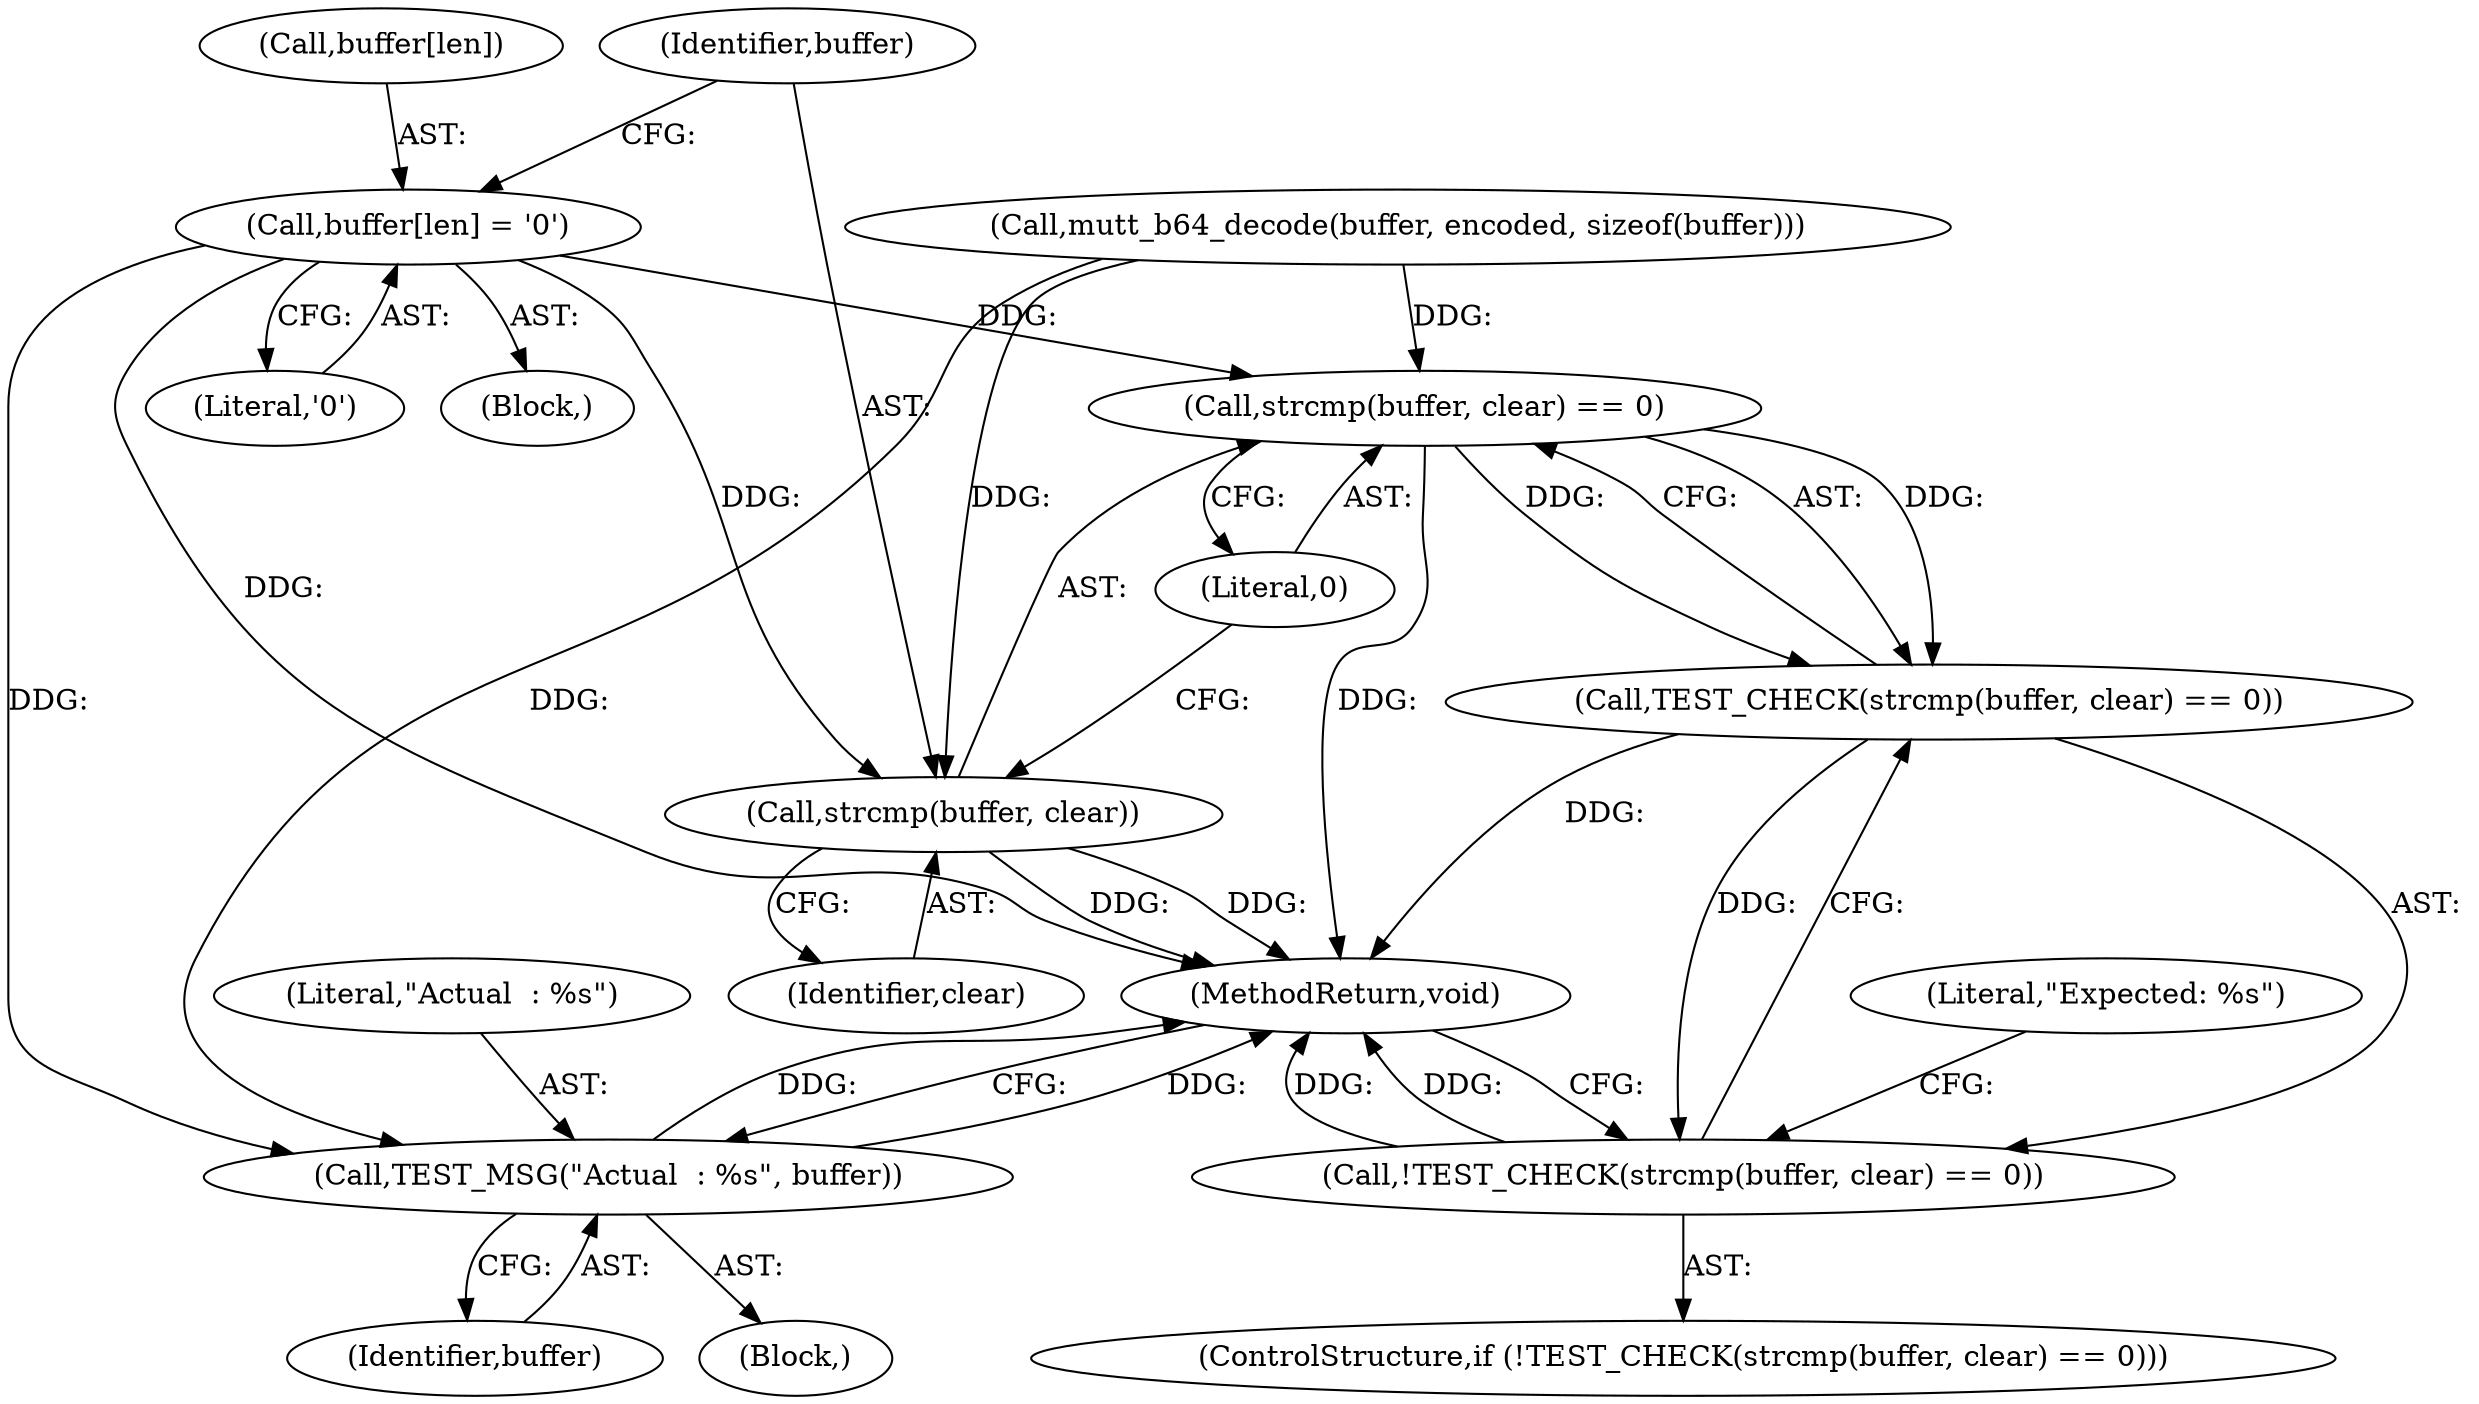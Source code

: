 digraph "0_neomutt_6f163e07ae68654d7ac5268cbb7565f6df79ad85_3@array" {
"1000131" [label="(Call,buffer[len] = '\0')"];
"1000139" [label="(Call,strcmp(buffer, clear) == 0)"];
"1000138" [label="(Call,TEST_CHECK(strcmp(buffer, clear) == 0))"];
"1000137" [label="(Call,!TEST_CHECK(strcmp(buffer, clear) == 0))"];
"1000140" [label="(Call,strcmp(buffer, clear))"];
"1000148" [label="(Call,TEST_MSG(\"Actual  : %s\", buffer))"];
"1000137" [label="(Call,!TEST_CHECK(strcmp(buffer, clear) == 0))"];
"1000148" [label="(Call,TEST_MSG(\"Actual  : %s\", buffer))"];
"1000146" [label="(Literal,\"Expected: %s\")"];
"1000150" [label="(Identifier,buffer)"];
"1000131" [label="(Call,buffer[len] = '\0')"];
"1000138" [label="(Call,TEST_CHECK(strcmp(buffer, clear) == 0))"];
"1000132" [label="(Call,buffer[len])"];
"1000149" [label="(Literal,\"Actual  : %s\")"];
"1000135" [label="(Literal,'\0')"];
"1000151" [label="(MethodReturn,void)"];
"1000141" [label="(Identifier,buffer)"];
"1000140" [label="(Call,strcmp(buffer, clear))"];
"1000107" [label="(Call,mutt_b64_decode(buffer, encoded, sizeof(buffer)))"];
"1000136" [label="(ControlStructure,if (!TEST_CHECK(strcmp(buffer, clear) == 0)))"];
"1000142" [label="(Identifier,clear)"];
"1000144" [label="(Block,)"];
"1000139" [label="(Call,strcmp(buffer, clear) == 0)"];
"1000143" [label="(Literal,0)"];
"1000102" [label="(Block,)"];
"1000131" -> "1000102"  [label="AST: "];
"1000131" -> "1000135"  [label="CFG: "];
"1000132" -> "1000131"  [label="AST: "];
"1000135" -> "1000131"  [label="AST: "];
"1000141" -> "1000131"  [label="CFG: "];
"1000131" -> "1000151"  [label="DDG: "];
"1000131" -> "1000139"  [label="DDG: "];
"1000131" -> "1000140"  [label="DDG: "];
"1000131" -> "1000148"  [label="DDG: "];
"1000139" -> "1000138"  [label="AST: "];
"1000139" -> "1000143"  [label="CFG: "];
"1000140" -> "1000139"  [label="AST: "];
"1000143" -> "1000139"  [label="AST: "];
"1000138" -> "1000139"  [label="CFG: "];
"1000139" -> "1000151"  [label="DDG: "];
"1000139" -> "1000138"  [label="DDG: "];
"1000139" -> "1000138"  [label="DDG: "];
"1000107" -> "1000139"  [label="DDG: "];
"1000138" -> "1000137"  [label="AST: "];
"1000137" -> "1000138"  [label="CFG: "];
"1000138" -> "1000151"  [label="DDG: "];
"1000138" -> "1000137"  [label="DDG: "];
"1000137" -> "1000136"  [label="AST: "];
"1000146" -> "1000137"  [label="CFG: "];
"1000151" -> "1000137"  [label="CFG: "];
"1000137" -> "1000151"  [label="DDG: "];
"1000137" -> "1000151"  [label="DDG: "];
"1000140" -> "1000142"  [label="CFG: "];
"1000141" -> "1000140"  [label="AST: "];
"1000142" -> "1000140"  [label="AST: "];
"1000143" -> "1000140"  [label="CFG: "];
"1000140" -> "1000151"  [label="DDG: "];
"1000140" -> "1000151"  [label="DDG: "];
"1000107" -> "1000140"  [label="DDG: "];
"1000148" -> "1000144"  [label="AST: "];
"1000148" -> "1000150"  [label="CFG: "];
"1000149" -> "1000148"  [label="AST: "];
"1000150" -> "1000148"  [label="AST: "];
"1000151" -> "1000148"  [label="CFG: "];
"1000148" -> "1000151"  [label="DDG: "];
"1000148" -> "1000151"  [label="DDG: "];
"1000107" -> "1000148"  [label="DDG: "];
}
